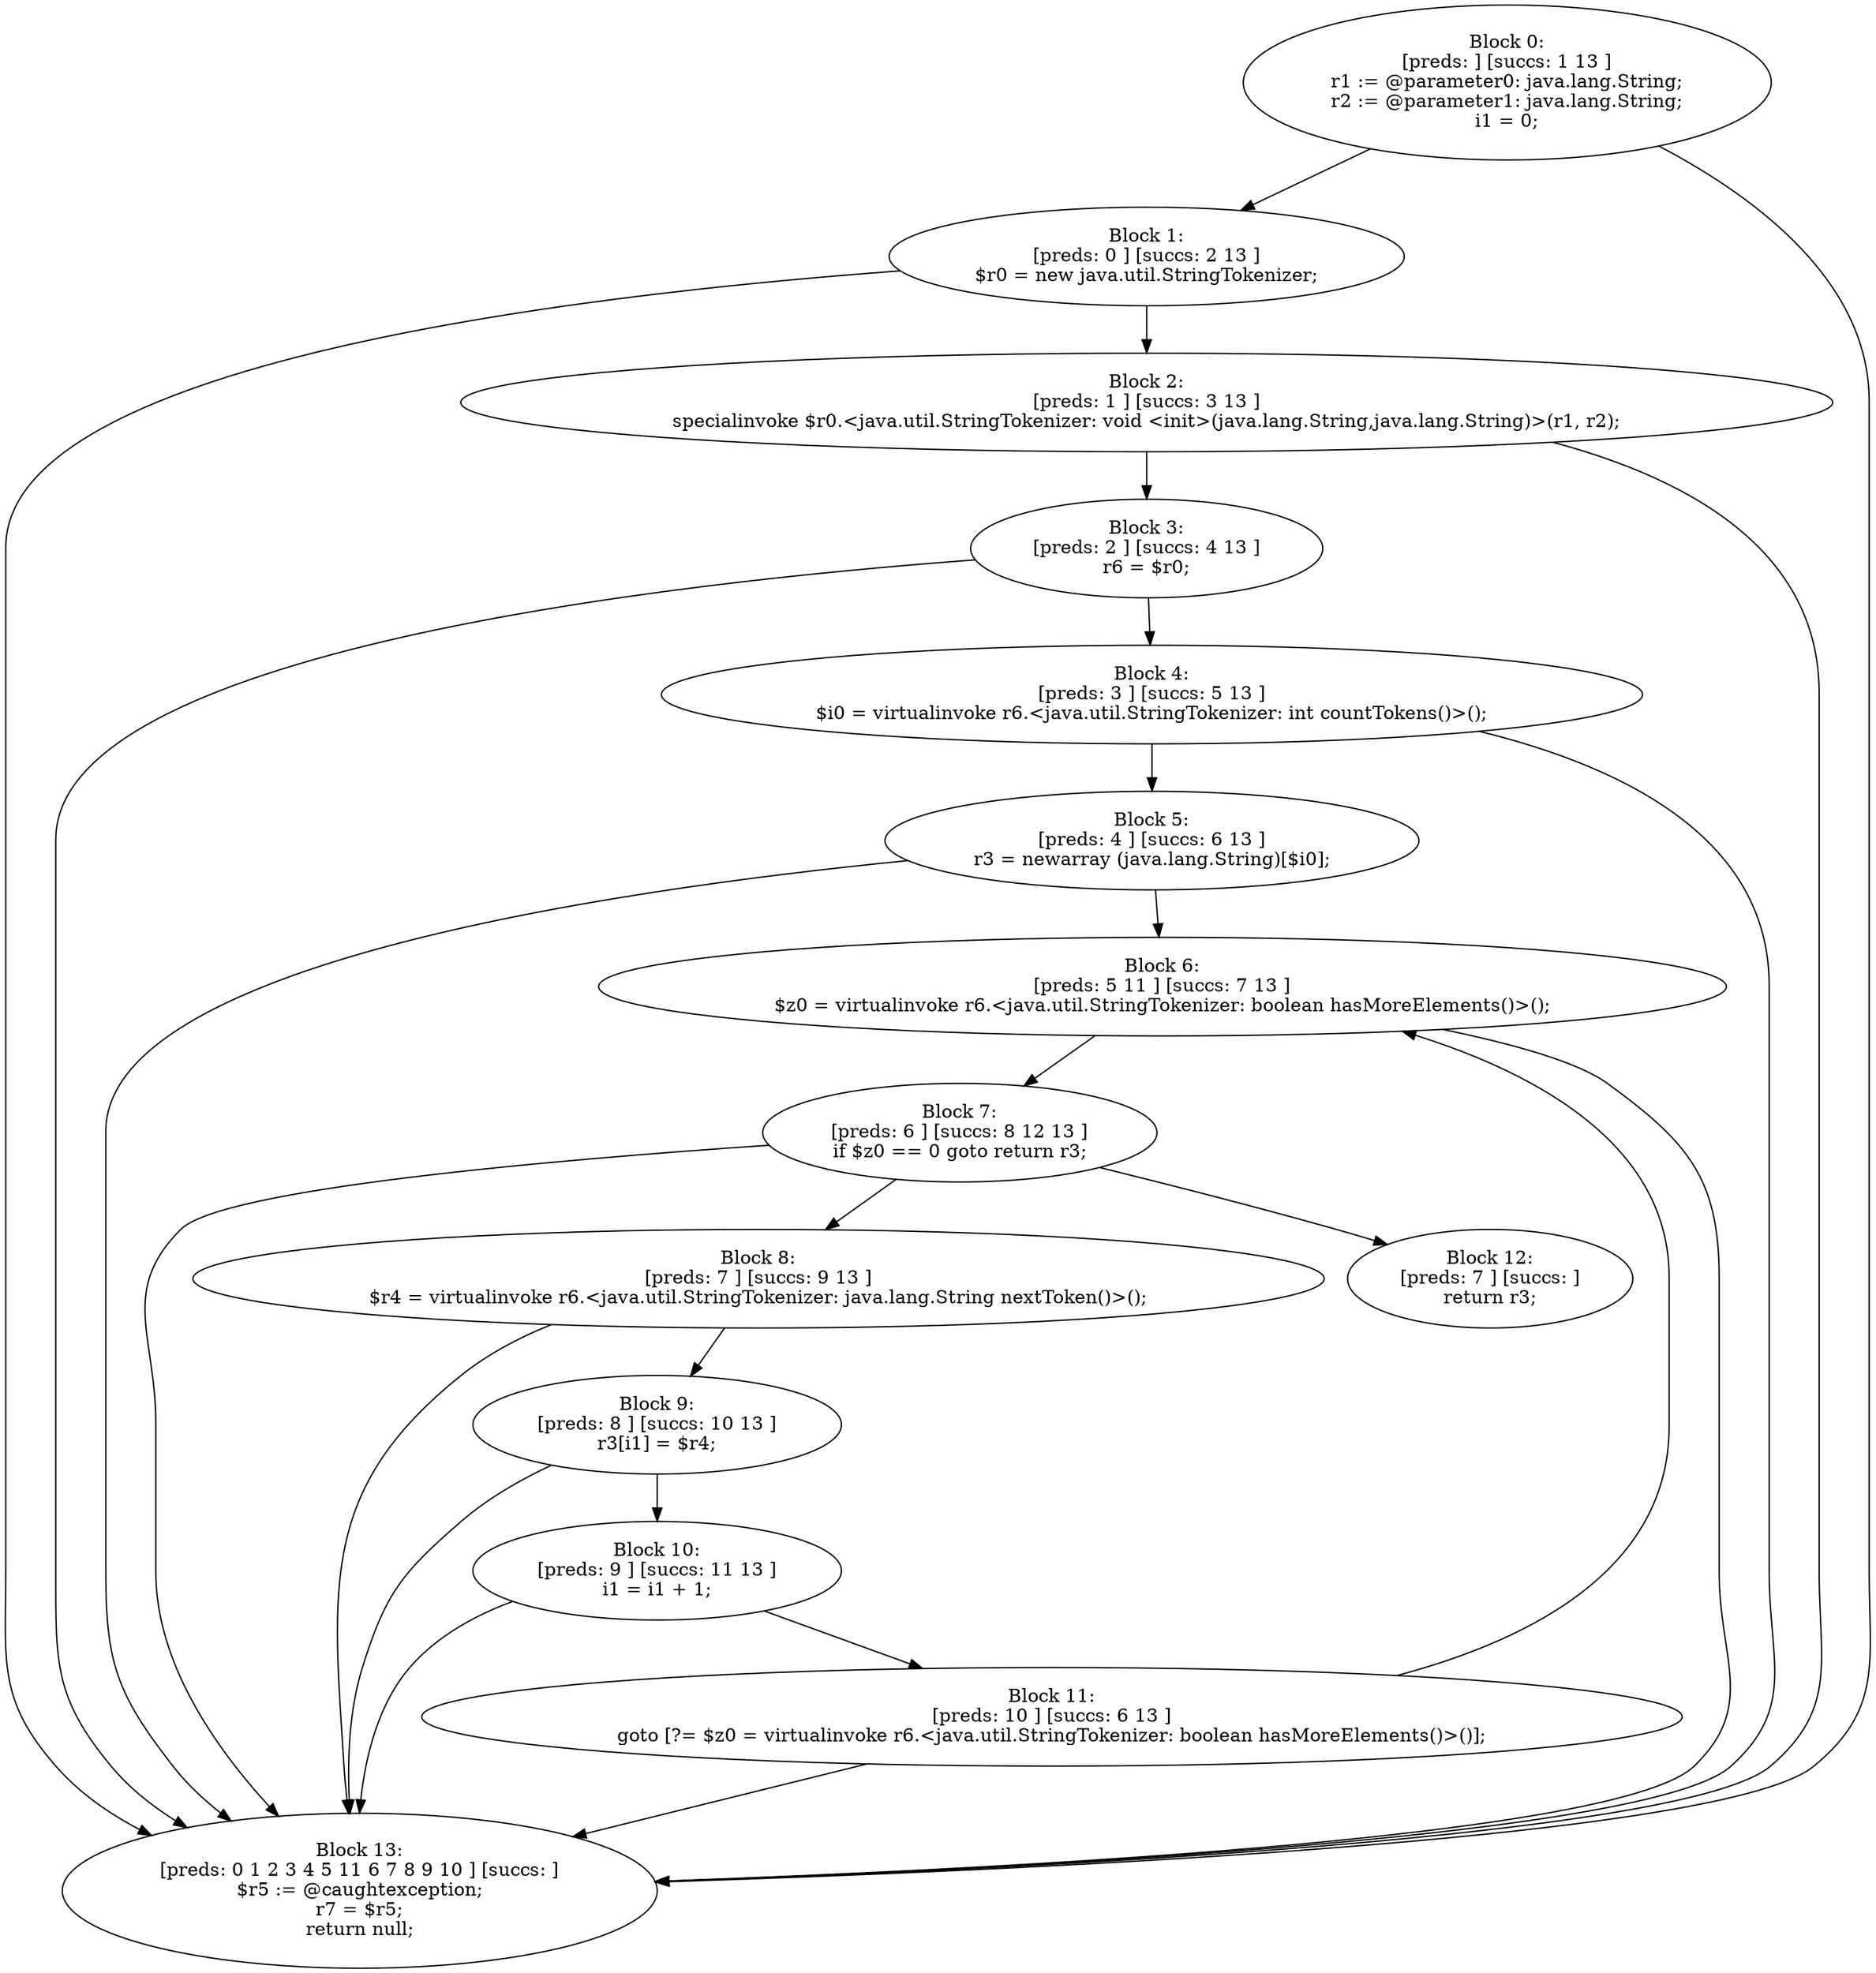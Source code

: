 digraph "unitGraph" {
    "Block 0:
[preds: ] [succs: 1 13 ]
r1 := @parameter0: java.lang.String;
r2 := @parameter1: java.lang.String;
i1 = 0;
"
    "Block 1:
[preds: 0 ] [succs: 2 13 ]
$r0 = new java.util.StringTokenizer;
"
    "Block 2:
[preds: 1 ] [succs: 3 13 ]
specialinvoke $r0.<java.util.StringTokenizer: void <init>(java.lang.String,java.lang.String)>(r1, r2);
"
    "Block 3:
[preds: 2 ] [succs: 4 13 ]
r6 = $r0;
"
    "Block 4:
[preds: 3 ] [succs: 5 13 ]
$i0 = virtualinvoke r6.<java.util.StringTokenizer: int countTokens()>();
"
    "Block 5:
[preds: 4 ] [succs: 6 13 ]
r3 = newarray (java.lang.String)[$i0];
"
    "Block 6:
[preds: 5 11 ] [succs: 7 13 ]
$z0 = virtualinvoke r6.<java.util.StringTokenizer: boolean hasMoreElements()>();
"
    "Block 7:
[preds: 6 ] [succs: 8 12 13 ]
if $z0 == 0 goto return r3;
"
    "Block 8:
[preds: 7 ] [succs: 9 13 ]
$r4 = virtualinvoke r6.<java.util.StringTokenizer: java.lang.String nextToken()>();
"
    "Block 9:
[preds: 8 ] [succs: 10 13 ]
r3[i1] = $r4;
"
    "Block 10:
[preds: 9 ] [succs: 11 13 ]
i1 = i1 + 1;
"
    "Block 11:
[preds: 10 ] [succs: 6 13 ]
goto [?= $z0 = virtualinvoke r6.<java.util.StringTokenizer: boolean hasMoreElements()>()];
"
    "Block 12:
[preds: 7 ] [succs: ]
return r3;
"
    "Block 13:
[preds: 0 1 2 3 4 5 11 6 7 8 9 10 ] [succs: ]
$r5 := @caughtexception;
r7 = $r5;
return null;
"
    "Block 0:
[preds: ] [succs: 1 13 ]
r1 := @parameter0: java.lang.String;
r2 := @parameter1: java.lang.String;
i1 = 0;
"->"Block 1:
[preds: 0 ] [succs: 2 13 ]
$r0 = new java.util.StringTokenizer;
";
    "Block 0:
[preds: ] [succs: 1 13 ]
r1 := @parameter0: java.lang.String;
r2 := @parameter1: java.lang.String;
i1 = 0;
"->"Block 13:
[preds: 0 1 2 3 4 5 11 6 7 8 9 10 ] [succs: ]
$r5 := @caughtexception;
r7 = $r5;
return null;
";
    "Block 1:
[preds: 0 ] [succs: 2 13 ]
$r0 = new java.util.StringTokenizer;
"->"Block 2:
[preds: 1 ] [succs: 3 13 ]
specialinvoke $r0.<java.util.StringTokenizer: void <init>(java.lang.String,java.lang.String)>(r1, r2);
";
    "Block 1:
[preds: 0 ] [succs: 2 13 ]
$r0 = new java.util.StringTokenizer;
"->"Block 13:
[preds: 0 1 2 3 4 5 11 6 7 8 9 10 ] [succs: ]
$r5 := @caughtexception;
r7 = $r5;
return null;
";
    "Block 2:
[preds: 1 ] [succs: 3 13 ]
specialinvoke $r0.<java.util.StringTokenizer: void <init>(java.lang.String,java.lang.String)>(r1, r2);
"->"Block 3:
[preds: 2 ] [succs: 4 13 ]
r6 = $r0;
";
    "Block 2:
[preds: 1 ] [succs: 3 13 ]
specialinvoke $r0.<java.util.StringTokenizer: void <init>(java.lang.String,java.lang.String)>(r1, r2);
"->"Block 13:
[preds: 0 1 2 3 4 5 11 6 7 8 9 10 ] [succs: ]
$r5 := @caughtexception;
r7 = $r5;
return null;
";
    "Block 3:
[preds: 2 ] [succs: 4 13 ]
r6 = $r0;
"->"Block 4:
[preds: 3 ] [succs: 5 13 ]
$i0 = virtualinvoke r6.<java.util.StringTokenizer: int countTokens()>();
";
    "Block 3:
[preds: 2 ] [succs: 4 13 ]
r6 = $r0;
"->"Block 13:
[preds: 0 1 2 3 4 5 11 6 7 8 9 10 ] [succs: ]
$r5 := @caughtexception;
r7 = $r5;
return null;
";
    "Block 4:
[preds: 3 ] [succs: 5 13 ]
$i0 = virtualinvoke r6.<java.util.StringTokenizer: int countTokens()>();
"->"Block 5:
[preds: 4 ] [succs: 6 13 ]
r3 = newarray (java.lang.String)[$i0];
";
    "Block 4:
[preds: 3 ] [succs: 5 13 ]
$i0 = virtualinvoke r6.<java.util.StringTokenizer: int countTokens()>();
"->"Block 13:
[preds: 0 1 2 3 4 5 11 6 7 8 9 10 ] [succs: ]
$r5 := @caughtexception;
r7 = $r5;
return null;
";
    "Block 5:
[preds: 4 ] [succs: 6 13 ]
r3 = newarray (java.lang.String)[$i0];
"->"Block 6:
[preds: 5 11 ] [succs: 7 13 ]
$z0 = virtualinvoke r6.<java.util.StringTokenizer: boolean hasMoreElements()>();
";
    "Block 5:
[preds: 4 ] [succs: 6 13 ]
r3 = newarray (java.lang.String)[$i0];
"->"Block 13:
[preds: 0 1 2 3 4 5 11 6 7 8 9 10 ] [succs: ]
$r5 := @caughtexception;
r7 = $r5;
return null;
";
    "Block 6:
[preds: 5 11 ] [succs: 7 13 ]
$z0 = virtualinvoke r6.<java.util.StringTokenizer: boolean hasMoreElements()>();
"->"Block 7:
[preds: 6 ] [succs: 8 12 13 ]
if $z0 == 0 goto return r3;
";
    "Block 6:
[preds: 5 11 ] [succs: 7 13 ]
$z0 = virtualinvoke r6.<java.util.StringTokenizer: boolean hasMoreElements()>();
"->"Block 13:
[preds: 0 1 2 3 4 5 11 6 7 8 9 10 ] [succs: ]
$r5 := @caughtexception;
r7 = $r5;
return null;
";
    "Block 7:
[preds: 6 ] [succs: 8 12 13 ]
if $z0 == 0 goto return r3;
"->"Block 8:
[preds: 7 ] [succs: 9 13 ]
$r4 = virtualinvoke r6.<java.util.StringTokenizer: java.lang.String nextToken()>();
";
    "Block 7:
[preds: 6 ] [succs: 8 12 13 ]
if $z0 == 0 goto return r3;
"->"Block 12:
[preds: 7 ] [succs: ]
return r3;
";
    "Block 7:
[preds: 6 ] [succs: 8 12 13 ]
if $z0 == 0 goto return r3;
"->"Block 13:
[preds: 0 1 2 3 4 5 11 6 7 8 9 10 ] [succs: ]
$r5 := @caughtexception;
r7 = $r5;
return null;
";
    "Block 8:
[preds: 7 ] [succs: 9 13 ]
$r4 = virtualinvoke r6.<java.util.StringTokenizer: java.lang.String nextToken()>();
"->"Block 9:
[preds: 8 ] [succs: 10 13 ]
r3[i1] = $r4;
";
    "Block 8:
[preds: 7 ] [succs: 9 13 ]
$r4 = virtualinvoke r6.<java.util.StringTokenizer: java.lang.String nextToken()>();
"->"Block 13:
[preds: 0 1 2 3 4 5 11 6 7 8 9 10 ] [succs: ]
$r5 := @caughtexception;
r7 = $r5;
return null;
";
    "Block 9:
[preds: 8 ] [succs: 10 13 ]
r3[i1] = $r4;
"->"Block 10:
[preds: 9 ] [succs: 11 13 ]
i1 = i1 + 1;
";
    "Block 9:
[preds: 8 ] [succs: 10 13 ]
r3[i1] = $r4;
"->"Block 13:
[preds: 0 1 2 3 4 5 11 6 7 8 9 10 ] [succs: ]
$r5 := @caughtexception;
r7 = $r5;
return null;
";
    "Block 10:
[preds: 9 ] [succs: 11 13 ]
i1 = i1 + 1;
"->"Block 11:
[preds: 10 ] [succs: 6 13 ]
goto [?= $z0 = virtualinvoke r6.<java.util.StringTokenizer: boolean hasMoreElements()>()];
";
    "Block 10:
[preds: 9 ] [succs: 11 13 ]
i1 = i1 + 1;
"->"Block 13:
[preds: 0 1 2 3 4 5 11 6 7 8 9 10 ] [succs: ]
$r5 := @caughtexception;
r7 = $r5;
return null;
";
    "Block 11:
[preds: 10 ] [succs: 6 13 ]
goto [?= $z0 = virtualinvoke r6.<java.util.StringTokenizer: boolean hasMoreElements()>()];
"->"Block 6:
[preds: 5 11 ] [succs: 7 13 ]
$z0 = virtualinvoke r6.<java.util.StringTokenizer: boolean hasMoreElements()>();
";
    "Block 11:
[preds: 10 ] [succs: 6 13 ]
goto [?= $z0 = virtualinvoke r6.<java.util.StringTokenizer: boolean hasMoreElements()>()];
"->"Block 13:
[preds: 0 1 2 3 4 5 11 6 7 8 9 10 ] [succs: ]
$r5 := @caughtexception;
r7 = $r5;
return null;
";
}
